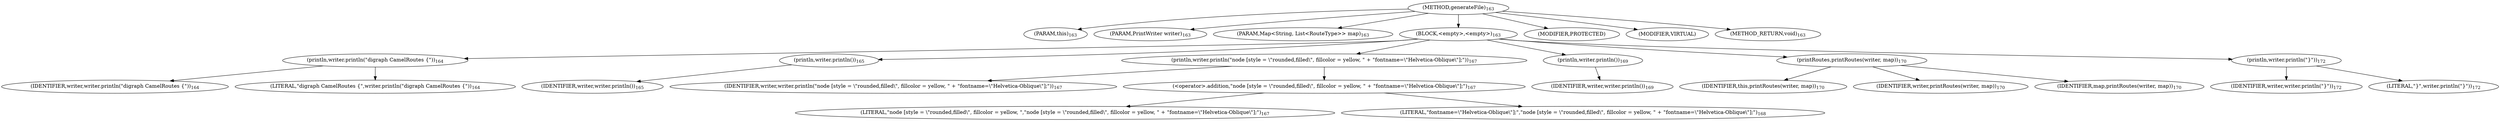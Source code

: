 digraph "generateFile" {  
"480" [label = <(METHOD,generateFile)<SUB>163</SUB>> ]
"21" [label = <(PARAM,this)<SUB>163</SUB>> ]
"481" [label = <(PARAM,PrintWriter writer)<SUB>163</SUB>> ]
"482" [label = <(PARAM,Map&lt;String, List&lt;RouteType&gt;&gt; map)<SUB>163</SUB>> ]
"483" [label = <(BLOCK,&lt;empty&gt;,&lt;empty&gt;)<SUB>163</SUB>> ]
"484" [label = <(println,writer.println(&quot;digraph CamelRoutes {&quot;))<SUB>164</SUB>> ]
"485" [label = <(IDENTIFIER,writer,writer.println(&quot;digraph CamelRoutes {&quot;))<SUB>164</SUB>> ]
"486" [label = <(LITERAL,&quot;digraph CamelRoutes {&quot;,writer.println(&quot;digraph CamelRoutes {&quot;))<SUB>164</SUB>> ]
"487" [label = <(println,writer.println())<SUB>165</SUB>> ]
"488" [label = <(IDENTIFIER,writer,writer.println())<SUB>165</SUB>> ]
"489" [label = <(println,writer.println(&quot;node [style = \&quot;rounded,filled\&quot;, fillcolor = yellow, &quot; + &quot;fontname=\&quot;Helvetica-Oblique\&quot;];&quot;))<SUB>167</SUB>> ]
"490" [label = <(IDENTIFIER,writer,writer.println(&quot;node [style = \&quot;rounded,filled\&quot;, fillcolor = yellow, &quot; + &quot;fontname=\&quot;Helvetica-Oblique\&quot;];&quot;))<SUB>167</SUB>> ]
"491" [label = <(&lt;operator&gt;.addition,&quot;node [style = \&quot;rounded,filled\&quot;, fillcolor = yellow, &quot; + &quot;fontname=\&quot;Helvetica-Oblique\&quot;];&quot;)<SUB>167</SUB>> ]
"492" [label = <(LITERAL,&quot;node [style = \&quot;rounded,filled\&quot;, fillcolor = yellow, &quot;,&quot;node [style = \&quot;rounded,filled\&quot;, fillcolor = yellow, &quot; + &quot;fontname=\&quot;Helvetica-Oblique\&quot;];&quot;)<SUB>167</SUB>> ]
"493" [label = <(LITERAL,&quot;fontname=\&quot;Helvetica-Oblique\&quot;];&quot;,&quot;node [style = \&quot;rounded,filled\&quot;, fillcolor = yellow, &quot; + &quot;fontname=\&quot;Helvetica-Oblique\&quot;];&quot;)<SUB>168</SUB>> ]
"494" [label = <(println,writer.println())<SUB>169</SUB>> ]
"495" [label = <(IDENTIFIER,writer,writer.println())<SUB>169</SUB>> ]
"496" [label = <(printRoutes,printRoutes(writer, map))<SUB>170</SUB>> ]
"20" [label = <(IDENTIFIER,this,printRoutes(writer, map))<SUB>170</SUB>> ]
"497" [label = <(IDENTIFIER,writer,printRoutes(writer, map))<SUB>170</SUB>> ]
"498" [label = <(IDENTIFIER,map,printRoutes(writer, map))<SUB>170</SUB>> ]
"499" [label = <(println,writer.println(&quot;}&quot;))<SUB>172</SUB>> ]
"500" [label = <(IDENTIFIER,writer,writer.println(&quot;}&quot;))<SUB>172</SUB>> ]
"501" [label = <(LITERAL,&quot;}&quot;,writer.println(&quot;}&quot;))<SUB>172</SUB>> ]
"502" [label = <(MODIFIER,PROTECTED)> ]
"503" [label = <(MODIFIER,VIRTUAL)> ]
"504" [label = <(METHOD_RETURN,void)<SUB>163</SUB>> ]
  "480" -> "21" 
  "480" -> "481" 
  "480" -> "482" 
  "480" -> "483" 
  "480" -> "502" 
  "480" -> "503" 
  "480" -> "504" 
  "483" -> "484" 
  "483" -> "487" 
  "483" -> "489" 
  "483" -> "494" 
  "483" -> "496" 
  "483" -> "499" 
  "484" -> "485" 
  "484" -> "486" 
  "487" -> "488" 
  "489" -> "490" 
  "489" -> "491" 
  "491" -> "492" 
  "491" -> "493" 
  "494" -> "495" 
  "496" -> "20" 
  "496" -> "497" 
  "496" -> "498" 
  "499" -> "500" 
  "499" -> "501" 
}
